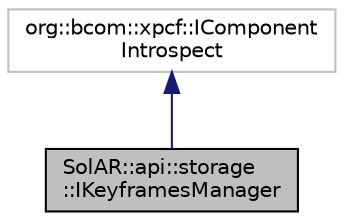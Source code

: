 digraph "SolAR::api::storage::IKeyframesManager"
{
 // LATEX_PDF_SIZE
  edge [fontname="Helvetica",fontsize="10",labelfontname="Helvetica",labelfontsize="10"];
  node [fontname="Helvetica",fontsize="10",shape=record];
  Node1 [label="SolAR::api::storage\l::IKeyframesManager",height=0.2,width=0.4,color="black", fillcolor="grey75", style="filled", fontcolor="black",tooltip="Allows to store a set of keyframes. UUID: 2c147595-6c74-4f69-b63d-91e162c311ed"];
  Node2 -> Node1 [dir="back",color="midnightblue",fontsize="10",style="solid",fontname="Helvetica"];
  Node2 [label="org::bcom::xpcf::IComponent\lIntrospect",height=0.2,width=0.4,color="grey75", fillcolor="white", style="filled",tooltip=" "];
}
